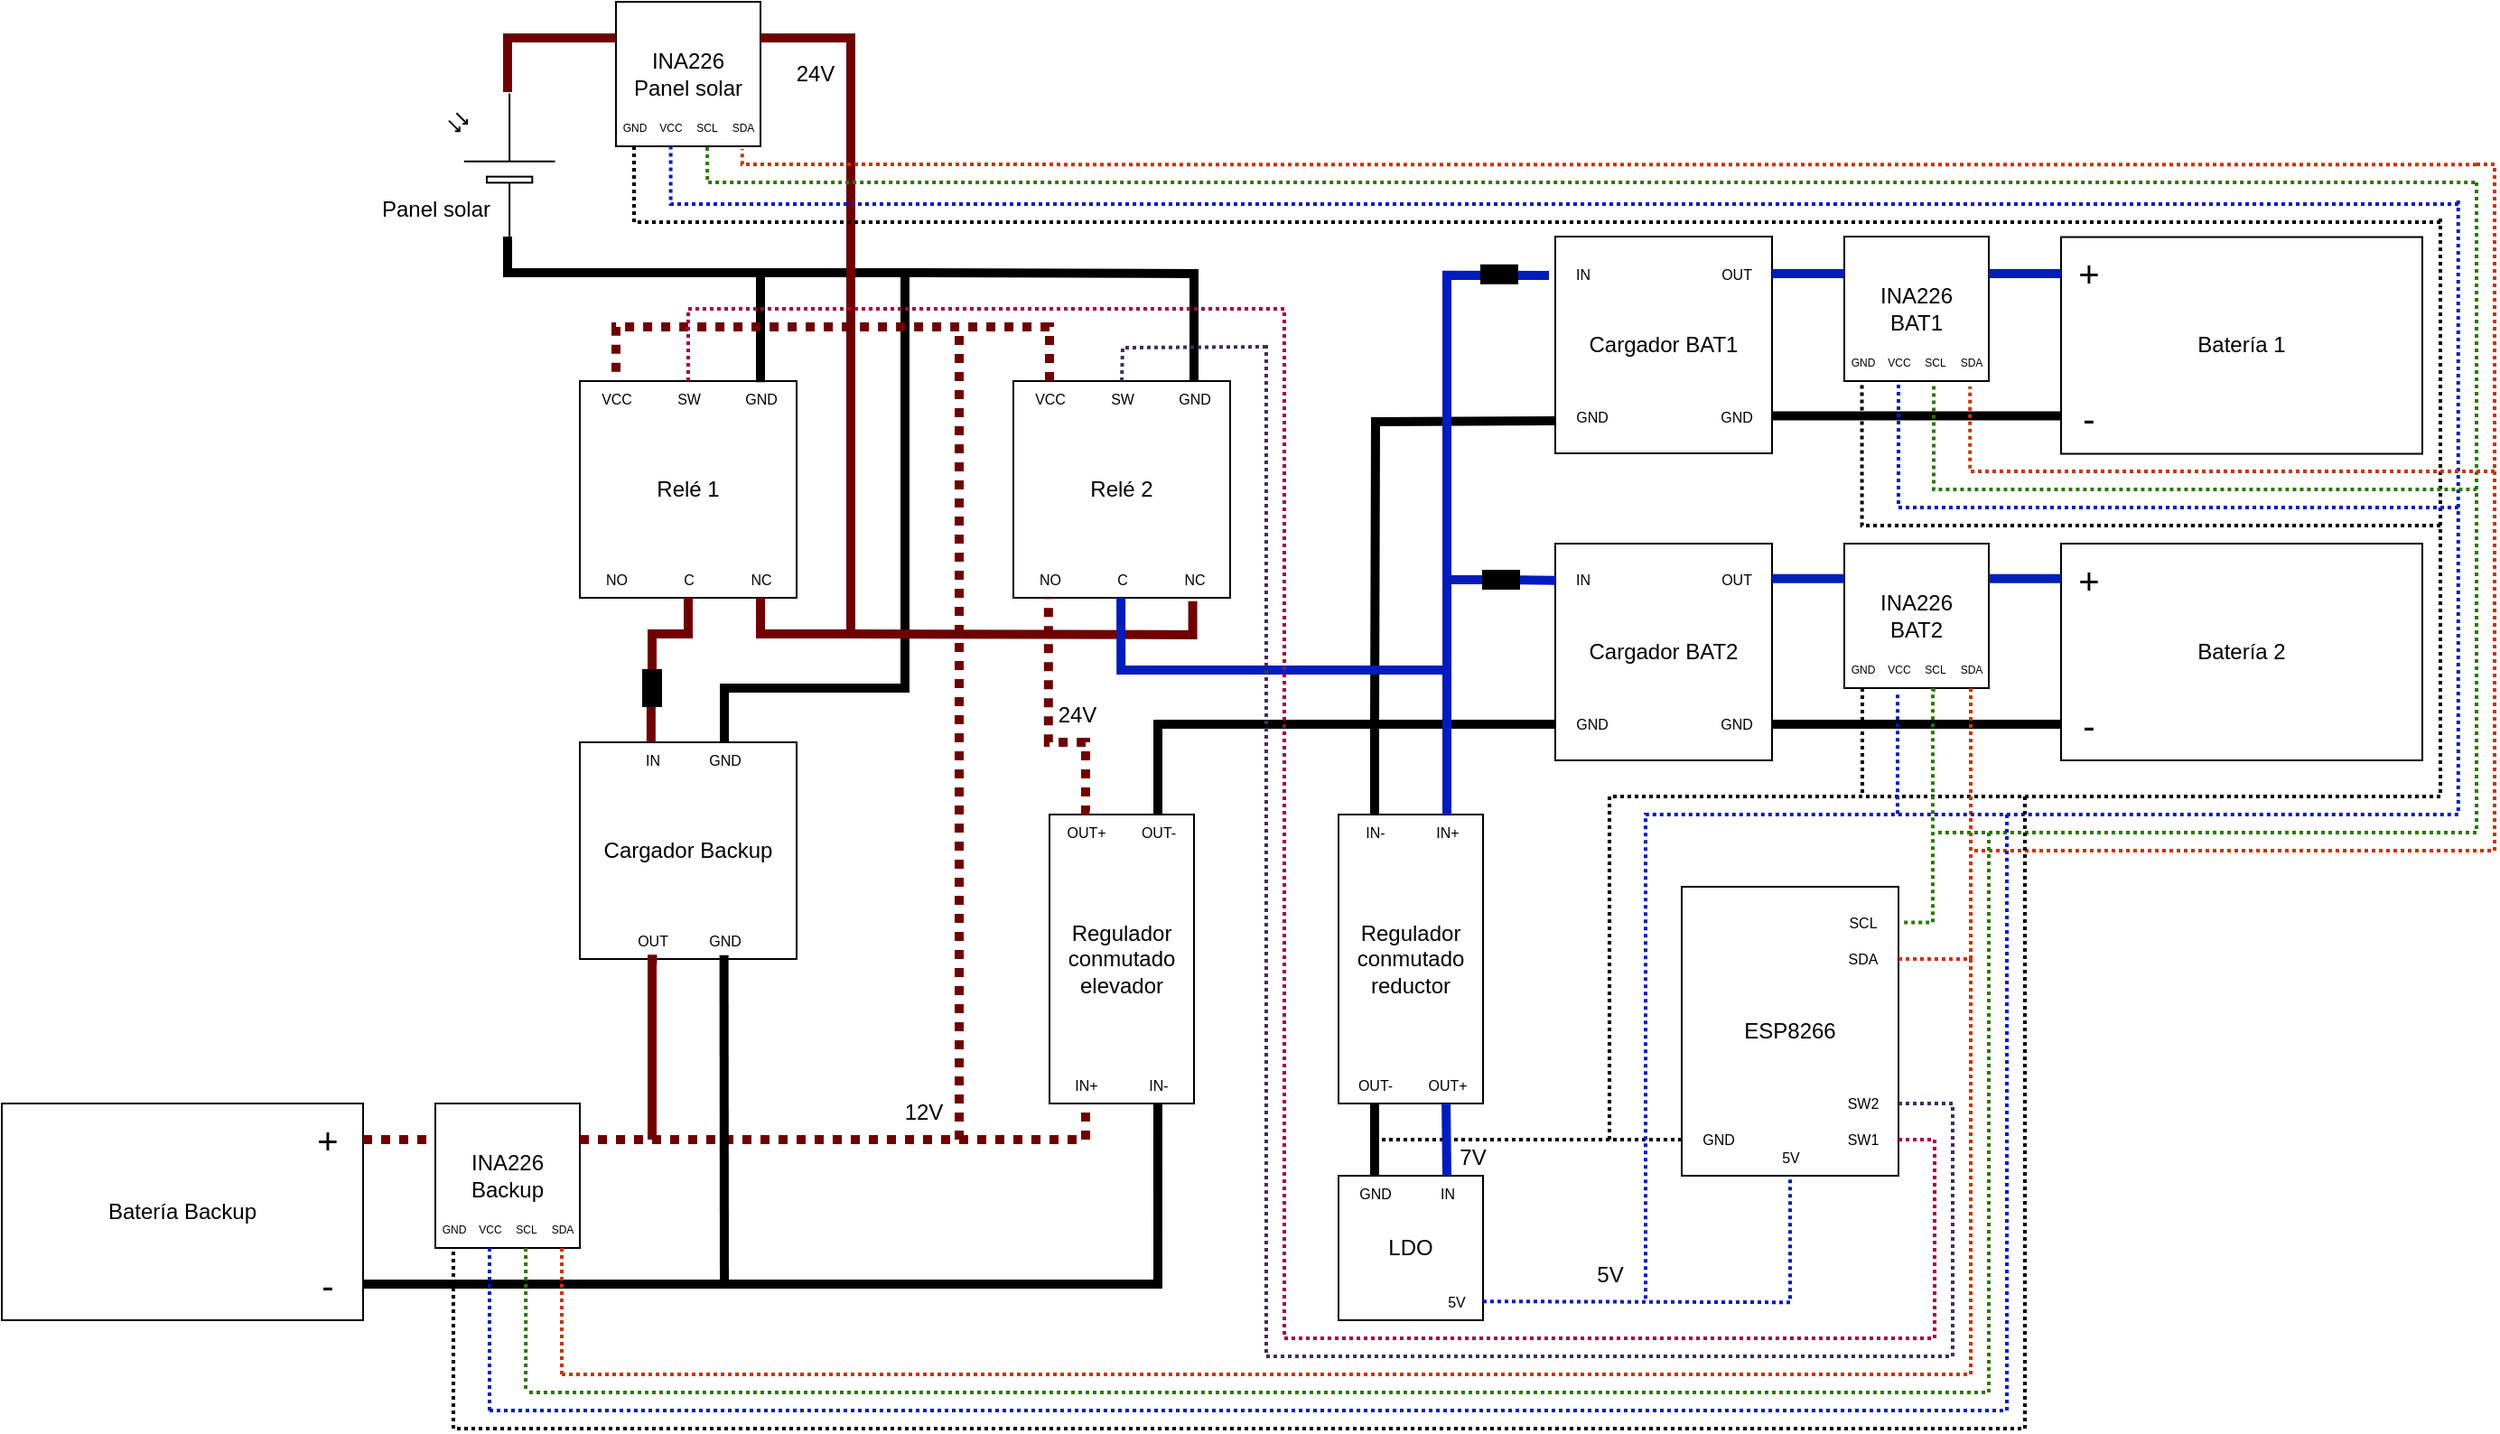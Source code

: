 <mxfile version="25.0.2">
  <diagram name="Página-1" id="hDO83gWSCI8Xfug_nnzE">
    <mxGraphModel dx="1434" dy="884" grid="1" gridSize="10" guides="1" tooltips="1" connect="1" arrows="1" fold="1" page="1" pageScale="1" pageWidth="1654" pageHeight="1169" math="0" shadow="0">
      <root>
        <mxCell id="0" />
        <mxCell id="1" parent="0" />
        <mxCell id="hDYPPicwK_5DRnvfB0r1-127" value="" style="endArrow=none;html=1;rounded=0;strokeWidth=2;dashed=1;dashPattern=1 1;edgeStyle=orthogonalEdgeStyle;" edge="1" parent="1">
          <mxGeometry width="50" height="50" relative="1" as="geometry">
            <mxPoint x="1110" y="450" as="sourcePoint" />
            <mxPoint x="1000" y="700" as="targetPoint" />
            <Array as="points">
              <mxPoint x="1110" y="510" />
              <mxPoint x="970" y="510" />
              <mxPoint x="970" y="700" />
            </Array>
          </mxGeometry>
        </mxCell>
        <mxCell id="hDYPPicwK_5DRnvfB0r1-1" value="INA226&lt;div&gt;Panel solar&lt;/div&gt;" style="whiteSpace=wrap;html=1;aspect=fixed;" vertex="1" parent="1">
          <mxGeometry x="420" y="70" width="80" height="80" as="geometry" />
        </mxCell>
        <mxCell id="hDYPPicwK_5DRnvfB0r1-2" value="Relé 1" style="whiteSpace=wrap;html=1;aspect=fixed;" vertex="1" parent="1">
          <mxGeometry x="400" y="280" width="120" height="120" as="geometry" />
        </mxCell>
        <mxCell id="hDYPPicwK_5DRnvfB0r1-4" value="Cargador Backup" style="whiteSpace=wrap;html=1;aspect=fixed;" vertex="1" parent="1">
          <mxGeometry x="400" y="480" width="120" height="120" as="geometry" />
        </mxCell>
        <mxCell id="hDYPPicwK_5DRnvfB0r1-5" value="INA226&lt;div&gt;Backup&lt;/div&gt;" style="whiteSpace=wrap;html=1;aspect=fixed;" vertex="1" parent="1">
          <mxGeometry x="320" y="680" width="80" height="80" as="geometry" />
        </mxCell>
        <mxCell id="hDYPPicwK_5DRnvfB0r1-7" value="Regulador&lt;div&gt;conmutado&lt;/div&gt;&lt;div&gt;elevador&lt;/div&gt;" style="rounded=0;whiteSpace=wrap;html=1;" vertex="1" parent="1">
          <mxGeometry x="660" y="520" width="80" height="160" as="geometry" />
        </mxCell>
        <mxCell id="hDYPPicwK_5DRnvfB0r1-9" value="Relé 2" style="whiteSpace=wrap;html=1;aspect=fixed;" vertex="1" parent="1">
          <mxGeometry x="640" y="280" width="120" height="120" as="geometry" />
        </mxCell>
        <mxCell id="hDYPPicwK_5DRnvfB0r1-10" value="Regulador&lt;div&gt;conmutado&lt;/div&gt;&lt;div&gt;reductor&lt;/div&gt;" style="rounded=0;whiteSpace=wrap;html=1;" vertex="1" parent="1">
          <mxGeometry x="820" y="520" width="80" height="160" as="geometry" />
        </mxCell>
        <mxCell id="hDYPPicwK_5DRnvfB0r1-11" value="LDO" style="whiteSpace=wrap;html=1;aspect=fixed;" vertex="1" parent="1">
          <mxGeometry x="820" y="720" width="80" height="80" as="geometry" />
        </mxCell>
        <mxCell id="hDYPPicwK_5DRnvfB0r1-13" value="ESP8266" style="rounded=0;whiteSpace=wrap;html=1;" vertex="1" parent="1">
          <mxGeometry x="1010" y="560" width="120" height="160" as="geometry" />
        </mxCell>
        <mxCell id="hDYPPicwK_5DRnvfB0r1-14" value="Cargador BAT1" style="whiteSpace=wrap;html=1;aspect=fixed;" vertex="1" parent="1">
          <mxGeometry x="940" y="200" width="120" height="120" as="geometry" />
        </mxCell>
        <mxCell id="hDYPPicwK_5DRnvfB0r1-15" value="Cargador BAT2" style="whiteSpace=wrap;html=1;aspect=fixed;" vertex="1" parent="1">
          <mxGeometry x="940" y="370" width="120" height="120" as="geometry" />
        </mxCell>
        <mxCell id="hDYPPicwK_5DRnvfB0r1-16" value="INA226&lt;div&gt;BAT1&lt;/div&gt;" style="whiteSpace=wrap;html=1;aspect=fixed;" vertex="1" parent="1">
          <mxGeometry x="1100" y="200" width="80" height="80" as="geometry" />
        </mxCell>
        <mxCell id="hDYPPicwK_5DRnvfB0r1-17" value="INA226&lt;div&gt;BAT2&lt;/div&gt;" style="whiteSpace=wrap;html=1;aspect=fixed;" vertex="1" parent="1">
          <mxGeometry x="1100" y="370" width="80" height="80" as="geometry" />
        </mxCell>
        <mxCell id="hDYPPicwK_5DRnvfB0r1-18" value="" style="verticalLabelPosition=bottom;shadow=0;dashed=0;align=center;html=1;verticalAlign=top;shape=mxgraph.electrical.opto_electronics.solar_cell;pointerEvents=1;rotation=-90;" vertex="1" parent="1">
          <mxGeometry x="315" y="133.25" width="83.75" height="58.75" as="geometry" />
        </mxCell>
        <mxCell id="hDYPPicwK_5DRnvfB0r1-19" value="Panel solar" style="text;html=1;align=center;verticalAlign=middle;resizable=0;points=[];autosize=1;strokeColor=none;fillColor=none;" vertex="1" parent="1">
          <mxGeometry x="280" y="170.26" width="80" height="30" as="geometry" />
        </mxCell>
        <mxCell id="hDYPPicwK_5DRnvfB0r1-21" value="Batería Backup" style="rounded=0;whiteSpace=wrap;html=1;" vertex="1" parent="1">
          <mxGeometry x="80" y="680" width="200" height="120" as="geometry" />
        </mxCell>
        <mxCell id="hDYPPicwK_5DRnvfB0r1-25" value="" style="endArrow=none;html=1;rounded=0;strokeWidth=5;entryX=0.75;entryY=1;entryDx=0;entryDy=0;edgeStyle=orthogonalEdgeStyle;" edge="1" parent="1">
          <mxGeometry width="50" height="50" relative="1" as="geometry">
            <mxPoint x="280" y="780" as="sourcePoint" />
            <mxPoint x="719.97" y="680" as="targetPoint" />
            <Array as="points">
              <mxPoint x="720" y="780" />
            </Array>
          </mxGeometry>
        </mxCell>
        <mxCell id="hDYPPicwK_5DRnvfB0r1-27" value="" style="endArrow=none;html=1;rounded=0;fillColor=#a20025;strokeColor=#6F0000;strokeWidth=5;exitX=1;exitY=0.25;exitDx=0;exitDy=0;edgeStyle=orthogonalEdgeStyle;entryX=0.25;entryY=1;entryDx=0;entryDy=0;dashed=1;dashPattern=1 1;" edge="1" parent="1" source="hDYPPicwK_5DRnvfB0r1-5" target="hDYPPicwK_5DRnvfB0r1-7">
          <mxGeometry width="50" height="50" relative="1" as="geometry">
            <mxPoint x="500" y="699.71" as="sourcePoint" />
            <mxPoint x="700" y="700" as="targetPoint" />
          </mxGeometry>
        </mxCell>
        <mxCell id="hDYPPicwK_5DRnvfB0r1-29" value="" style="endArrow=none;html=1;rounded=0;fillColor=#a20025;strokeColor=#6F0000;strokeWidth=5;edgeStyle=orthogonalEdgeStyle;dashed=1;dashPattern=1 1;" edge="1" parent="1">
          <mxGeometry width="50" height="50" relative="1" as="geometry">
            <mxPoint x="280" y="700" as="sourcePoint" />
            <mxPoint x="320" y="700" as="targetPoint" />
          </mxGeometry>
        </mxCell>
        <mxCell id="hDYPPicwK_5DRnvfB0r1-33" value="" style="endArrow=none;html=1;rounded=0;strokeWidth=5;entryX=0.665;entryY=0.982;entryDx=0;entryDy=0;entryPerimeter=0;" edge="1" parent="1" target="hDYPPicwK_5DRnvfB0r1-4">
          <mxGeometry width="50" height="50" relative="1" as="geometry">
            <mxPoint x="480" y="780" as="sourcePoint" />
            <mxPoint x="482" y="630" as="targetPoint" />
          </mxGeometry>
        </mxCell>
        <mxCell id="hDYPPicwK_5DRnvfB0r1-30" value="" style="endArrow=none;html=1;rounded=0;fillColor=#a20025;strokeColor=#6F0000;strokeWidth=5;edgeStyle=orthogonalEdgeStyle;exitX=0.356;exitY=1.001;exitDx=0;exitDy=0;exitPerimeter=0;" edge="1" parent="1" source="hDYPPicwK_5DRnvfB0r1-4">
          <mxGeometry width="50" height="50" relative="1" as="geometry">
            <mxPoint x="440" y="640" as="sourcePoint" />
            <mxPoint x="440" y="700" as="targetPoint" />
            <Array as="points">
              <mxPoint x="440" y="600" />
              <mxPoint x="440" y="700" />
            </Array>
          </mxGeometry>
        </mxCell>
        <mxCell id="hDYPPicwK_5DRnvfB0r1-36" value="" style="endArrow=none;html=1;rounded=0;fillColor=#a20025;strokeColor=#6F0000;strokeWidth=5;edgeStyle=orthogonalEdgeStyle;" edge="1" parent="1">
          <mxGeometry width="50" height="50" relative="1" as="geometry">
            <mxPoint x="360" y="120" as="sourcePoint" />
            <mxPoint x="420" y="90" as="targetPoint" />
            <Array as="points">
              <mxPoint x="360" y="90" />
              <mxPoint x="420" y="90" />
            </Array>
          </mxGeometry>
        </mxCell>
        <mxCell id="hDYPPicwK_5DRnvfB0r1-37" value="" style="endArrow=none;html=1;rounded=0;strokeWidth=5;edgeStyle=orthogonalEdgeStyle;" edge="1" parent="1">
          <mxGeometry width="50" height="50" relative="1" as="geometry">
            <mxPoint x="360" y="200" as="sourcePoint" />
            <mxPoint x="580" y="220" as="targetPoint" />
            <Array as="points">
              <mxPoint x="360" y="200" />
              <mxPoint x="360" y="220" />
            </Array>
          </mxGeometry>
        </mxCell>
        <mxCell id="hDYPPicwK_5DRnvfB0r1-38" value="" style="endArrow=none;html=1;rounded=0;strokeWidth=5;" edge="1" parent="1">
          <mxGeometry width="50" height="50" relative="1" as="geometry">
            <mxPoint x="500" y="220" as="sourcePoint" />
            <mxPoint x="500" y="280.57" as="targetPoint" />
          </mxGeometry>
        </mxCell>
        <mxCell id="hDYPPicwK_5DRnvfB0r1-39" value="GND" style="text;html=1;align=center;verticalAlign=middle;resizable=0;points=[];autosize=1;strokeColor=none;fillColor=none;fontSize=8;" vertex="1" parent="1">
          <mxGeometry x="480" y="280" width="40" height="20" as="geometry" />
        </mxCell>
        <mxCell id="hDYPPicwK_5DRnvfB0r1-40" value="GND" style="text;html=1;align=center;verticalAlign=middle;resizable=0;points=[];autosize=1;strokeColor=none;fillColor=none;fontSize=8;" vertex="1" parent="1">
          <mxGeometry x="460" y="580" width="40" height="20" as="geometry" />
        </mxCell>
        <mxCell id="hDYPPicwK_5DRnvfB0r1-42" value="IN+" style="text;html=1;align=center;verticalAlign=middle;resizable=0;points=[];autosize=1;strokeColor=none;fillColor=none;fontSize=8;" vertex="1" parent="1">
          <mxGeometry x="660" y="660" width="40" height="20" as="geometry" />
        </mxCell>
        <mxCell id="hDYPPicwK_5DRnvfB0r1-43" value="IN-" style="text;html=1;align=center;verticalAlign=middle;resizable=0;points=[];autosize=1;strokeColor=none;fillColor=none;fontSize=8;" vertex="1" parent="1">
          <mxGeometry x="705" y="660" width="30" height="20" as="geometry" />
        </mxCell>
        <mxCell id="hDYPPicwK_5DRnvfB0r1-45" value="OUT+" style="text;html=1;align=center;verticalAlign=middle;resizable=0;points=[];autosize=1;strokeColor=none;fillColor=none;fontSize=8;" vertex="1" parent="1">
          <mxGeometry x="655" y="520" width="50" height="20" as="geometry" />
        </mxCell>
        <mxCell id="hDYPPicwK_5DRnvfB0r1-46" value="OUT-" style="text;html=1;align=center;verticalAlign=middle;resizable=0;points=[];autosize=1;strokeColor=none;fillColor=none;fontSize=8;" vertex="1" parent="1">
          <mxGeometry x="700" y="520" width="40" height="20" as="geometry" />
        </mxCell>
        <mxCell id="hDYPPicwK_5DRnvfB0r1-47" value="VCC" style="text;html=1;align=center;verticalAlign=middle;resizable=0;points=[];autosize=1;strokeColor=none;fillColor=none;fontSize=8;" vertex="1" parent="1">
          <mxGeometry x="400" y="280" width="40" height="20" as="geometry" />
        </mxCell>
        <mxCell id="hDYPPicwK_5DRnvfB0r1-49" value="SW" style="text;html=1;align=center;verticalAlign=middle;resizable=0;points=[];autosize=1;strokeColor=none;fillColor=none;fontSize=8;" vertex="1" parent="1">
          <mxGeometry x="440" y="280" width="40" height="20" as="geometry" />
        </mxCell>
        <mxCell id="hDYPPicwK_5DRnvfB0r1-50" value="GND" style="text;html=1;align=center;verticalAlign=middle;resizable=0;points=[];autosize=1;strokeColor=none;fillColor=none;fontSize=8;" vertex="1" parent="1">
          <mxGeometry x="720" y="280" width="40" height="20" as="geometry" />
        </mxCell>
        <mxCell id="hDYPPicwK_5DRnvfB0r1-51" value="VCC" style="text;html=1;align=center;verticalAlign=middle;resizable=0;points=[];autosize=1;strokeColor=none;fillColor=none;fontSize=8;" vertex="1" parent="1">
          <mxGeometry x="640" y="280" width="40" height="20" as="geometry" />
        </mxCell>
        <mxCell id="hDYPPicwK_5DRnvfB0r1-52" value="SW" style="text;html=1;align=center;verticalAlign=middle;resizable=0;points=[];autosize=1;strokeColor=none;fillColor=none;fontSize=8;" vertex="1" parent="1">
          <mxGeometry x="680" y="280" width="40" height="20" as="geometry" />
        </mxCell>
        <mxCell id="hDYPPicwK_5DRnvfB0r1-53" value="OUT" style="text;html=1;align=center;verticalAlign=middle;resizable=0;points=[];autosize=1;strokeColor=none;fillColor=none;fontSize=8;" vertex="1" parent="1">
          <mxGeometry x="420" y="580" width="40" height="20" as="geometry" />
        </mxCell>
        <mxCell id="hDYPPicwK_5DRnvfB0r1-54" value="GND" style="text;html=1;align=center;verticalAlign=middle;resizable=0;points=[];autosize=1;strokeColor=none;fillColor=none;fontSize=8;" vertex="1" parent="1">
          <mxGeometry x="460" y="480" width="40" height="20" as="geometry" />
        </mxCell>
        <mxCell id="hDYPPicwK_5DRnvfB0r1-55" value="IN" style="text;html=1;align=center;verticalAlign=middle;resizable=0;points=[];autosize=1;strokeColor=none;fillColor=none;fontSize=8;" vertex="1" parent="1">
          <mxGeometry x="425" y="480" width="30" height="20" as="geometry" />
        </mxCell>
        <mxCell id="hDYPPicwK_5DRnvfB0r1-56" value="NC" style="text;html=1;align=center;verticalAlign=middle;resizable=0;points=[];autosize=1;strokeColor=none;fillColor=none;fontSize=8;" vertex="1" parent="1">
          <mxGeometry x="480" y="380" width="40" height="20" as="geometry" />
        </mxCell>
        <mxCell id="hDYPPicwK_5DRnvfB0r1-57" value="NO" style="text;html=1;align=center;verticalAlign=middle;resizable=0;points=[];autosize=1;strokeColor=none;fillColor=none;fontSize=8;" vertex="1" parent="1">
          <mxGeometry x="400" y="380" width="40" height="20" as="geometry" />
        </mxCell>
        <mxCell id="hDYPPicwK_5DRnvfB0r1-58" value="C" style="text;html=1;align=center;verticalAlign=middle;resizable=0;points=[];autosize=1;strokeColor=none;fillColor=none;fontSize=8;" vertex="1" parent="1">
          <mxGeometry x="445" y="380" width="30" height="20" as="geometry" />
        </mxCell>
        <mxCell id="hDYPPicwK_5DRnvfB0r1-59" value="" style="endArrow=none;html=1;rounded=0;fillColor=#a20025;strokeColor=#6F0000;strokeWidth=5;edgeStyle=orthogonalEdgeStyle;" edge="1" parent="1">
          <mxGeometry width="50" height="50" relative="1" as="geometry">
            <mxPoint x="440" y="440" as="sourcePoint" />
            <mxPoint x="460" y="400" as="targetPoint" />
            <Array as="points">
              <mxPoint x="440" y="420" />
              <mxPoint x="460" y="420" />
            </Array>
          </mxGeometry>
        </mxCell>
        <mxCell id="hDYPPicwK_5DRnvfB0r1-63" value="" style="endArrow=none;html=1;rounded=0;fillColor=#a20025;strokeColor=#6F0000;strokeWidth=5;" edge="1" parent="1">
          <mxGeometry width="50" height="50" relative="1" as="geometry">
            <mxPoint x="439.43" y="480" as="sourcePoint" />
            <mxPoint x="439.43" y="460" as="targetPoint" />
          </mxGeometry>
        </mxCell>
        <mxCell id="hDYPPicwK_5DRnvfB0r1-64" value="" style="rounded=0;whiteSpace=wrap;html=1;fillColor=#000000;" vertex="1" parent="1">
          <mxGeometry x="435" y="440" width="10" height="20" as="geometry" />
        </mxCell>
        <mxCell id="hDYPPicwK_5DRnvfB0r1-65" value="" style="endArrow=none;html=1;rounded=0;fillColor=#a20025;strokeColor=#6F0000;strokeWidth=5;edgeStyle=orthogonalEdgeStyle;entryX=1;entryY=0.25;entryDx=0;entryDy=0;" edge="1" parent="1" target="hDYPPicwK_5DRnvfB0r1-1">
          <mxGeometry width="50" height="50" relative="1" as="geometry">
            <mxPoint x="500" y="400" as="sourcePoint" />
            <mxPoint x="560" y="140" as="targetPoint" />
            <Array as="points">
              <mxPoint x="500" y="420" />
              <mxPoint x="550" y="420" />
              <mxPoint x="550" y="90" />
            </Array>
          </mxGeometry>
        </mxCell>
        <mxCell id="hDYPPicwK_5DRnvfB0r1-66" value="" style="endArrow=none;html=1;rounded=0;strokeWidth=5;edgeStyle=orthogonalEdgeStyle;" edge="1" parent="1">
          <mxGeometry width="50" height="50" relative="1" as="geometry">
            <mxPoint x="480" y="480" as="sourcePoint" />
            <mxPoint x="580" y="220" as="targetPoint" />
            <Array as="points">
              <mxPoint x="480" y="450" />
              <mxPoint x="580" y="450" />
            </Array>
          </mxGeometry>
        </mxCell>
        <mxCell id="hDYPPicwK_5DRnvfB0r1-67" value="" style="endArrow=none;html=1;rounded=0;strokeWidth=5;edgeStyle=orthogonalEdgeStyle;entryX=0.5;entryY=0;entryDx=0;entryDy=0;entryPerimeter=0;" edge="1" parent="1" target="hDYPPicwK_5DRnvfB0r1-50">
          <mxGeometry width="50" height="50" relative="1" as="geometry">
            <mxPoint x="570" y="220" as="sourcePoint" />
            <mxPoint x="760" y="219" as="targetPoint" />
          </mxGeometry>
        </mxCell>
        <mxCell id="hDYPPicwK_5DRnvfB0r1-68" value="NC" style="text;html=1;align=center;verticalAlign=middle;resizable=0;points=[];autosize=1;strokeColor=none;fillColor=none;fontSize=8;" vertex="1" parent="1">
          <mxGeometry x="720" y="380" width="40" height="20" as="geometry" />
        </mxCell>
        <mxCell id="hDYPPicwK_5DRnvfB0r1-69" value="NO" style="text;html=1;align=center;verticalAlign=middle;resizable=0;points=[];autosize=1;strokeColor=none;fillColor=none;fontSize=8;" vertex="1" parent="1">
          <mxGeometry x="640" y="380" width="40" height="20" as="geometry" />
        </mxCell>
        <mxCell id="hDYPPicwK_5DRnvfB0r1-70" value="C" style="text;html=1;align=center;verticalAlign=middle;resizable=0;points=[];autosize=1;strokeColor=none;fillColor=none;fontSize=8;" vertex="1" parent="1">
          <mxGeometry x="685" y="380" width="30" height="20" as="geometry" />
        </mxCell>
        <mxCell id="hDYPPicwK_5DRnvfB0r1-71" value="" style="endArrow=none;html=1;rounded=0;fillColor=#a20025;strokeColor=#6F0000;strokeWidth=5;edgeStyle=orthogonalEdgeStyle;entryX=0.482;entryY=1.093;entryDx=0;entryDy=0;entryPerimeter=0;" edge="1" parent="1" target="hDYPPicwK_5DRnvfB0r1-68">
          <mxGeometry width="50" height="50" relative="1" as="geometry">
            <mxPoint x="550" y="420" as="sourcePoint" />
            <mxPoint x="740" y="420" as="targetPoint" />
          </mxGeometry>
        </mxCell>
        <mxCell id="hDYPPicwK_5DRnvfB0r1-72" value="" style="endArrow=none;html=1;rounded=0;fillColor=#a20025;strokeColor=#6F0000;strokeWidth=5;edgeStyle=orthogonalEdgeStyle;exitX=0.543;exitY=-0.107;exitDx=0;exitDy=0;exitPerimeter=0;dashed=1;dashPattern=1 1;" edge="1" parent="1" source="hDYPPicwK_5DRnvfB0r1-45">
          <mxGeometry width="50" height="50" relative="1" as="geometry">
            <mxPoint x="680" y="450" as="sourcePoint" />
            <mxPoint x="659.43" y="400" as="targetPoint" />
            <Array as="points">
              <mxPoint x="680" y="518" />
              <mxPoint x="680" y="480" />
              <mxPoint x="659" y="480" />
            </Array>
          </mxGeometry>
        </mxCell>
        <mxCell id="hDYPPicwK_5DRnvfB0r1-73" value="" style="endArrow=none;html=1;rounded=0;strokeWidth=5;fillColor=#a20025;strokeColor=#6F0000;dashed=1;dashPattern=1 1;edgeStyle=orthogonalEdgeStyle;" edge="1" parent="1">
          <mxGeometry width="50" height="50" relative="1" as="geometry">
            <mxPoint x="610" y="700" as="sourcePoint" />
            <mxPoint x="610" y="250" as="targetPoint" />
          </mxGeometry>
        </mxCell>
        <mxCell id="hDYPPicwK_5DRnvfB0r1-74" value="" style="endArrow=none;html=1;rounded=0;dashed=1;dashPattern=1 1;fillColor=#a20025;strokeColor=#6F0000;strokeWidth=5;edgeStyle=orthogonalEdgeStyle;" edge="1" parent="1">
          <mxGeometry width="50" height="50" relative="1" as="geometry">
            <mxPoint x="660" y="280" as="sourcePoint" />
            <mxPoint x="420" y="279.97" as="targetPoint" />
            <Array as="points">
              <mxPoint x="660" y="249.97" />
              <mxPoint x="420" y="249.97" />
            </Array>
          </mxGeometry>
        </mxCell>
        <mxCell id="hDYPPicwK_5DRnvfB0r1-75" value="Batería 1" style="rounded=0;whiteSpace=wrap;html=1;" vertex="1" parent="1">
          <mxGeometry x="1220" y="200.26" width="200" height="120" as="geometry" />
        </mxCell>
        <mxCell id="hDYPPicwK_5DRnvfB0r1-76" value="Batería 2" style="rounded=0;whiteSpace=wrap;html=1;" vertex="1" parent="1">
          <mxGeometry x="1220" y="370" width="200" height="120" as="geometry" />
        </mxCell>
        <mxCell id="hDYPPicwK_5DRnvfB0r1-77" value="" style="endArrow=none;html=1;rounded=0;strokeWidth=5;entryX=0.25;entryY=0;entryDx=0;entryDy=0;edgeStyle=orthogonalEdgeStyle;" edge="1" parent="1" target="hDYPPicwK_5DRnvfB0r1-10">
          <mxGeometry width="50" height="50" relative="1" as="geometry">
            <mxPoint x="720" y="520" as="sourcePoint" />
            <mxPoint x="1199.97" y="370" as="targetPoint" />
            <Array as="points">
              <mxPoint x="720" y="470" />
              <mxPoint x="840" y="470" />
            </Array>
          </mxGeometry>
        </mxCell>
        <mxCell id="hDYPPicwK_5DRnvfB0r1-79" value="IN+" style="text;html=1;align=center;verticalAlign=middle;resizable=0;points=[];autosize=1;strokeColor=none;fillColor=none;fontSize=8;" vertex="1" parent="1">
          <mxGeometry x="860" y="520" width="40" height="20" as="geometry" />
        </mxCell>
        <mxCell id="hDYPPicwK_5DRnvfB0r1-80" value="IN-" style="text;html=1;align=center;verticalAlign=middle;resizable=0;points=[];autosize=1;strokeColor=none;fillColor=none;fontSize=8;" vertex="1" parent="1">
          <mxGeometry x="825" y="520" width="30" height="20" as="geometry" />
        </mxCell>
        <mxCell id="hDYPPicwK_5DRnvfB0r1-81" value="OUT-" style="text;html=1;align=center;verticalAlign=middle;resizable=0;points=[];autosize=1;strokeColor=none;fillColor=none;fontSize=8;" vertex="1" parent="1">
          <mxGeometry x="820" y="660" width="40" height="20" as="geometry" />
        </mxCell>
        <mxCell id="hDYPPicwK_5DRnvfB0r1-82" value="OUT+" style="text;html=1;align=center;verticalAlign=middle;resizable=0;points=[];autosize=1;strokeColor=none;fillColor=none;fontSize=8;" vertex="1" parent="1">
          <mxGeometry x="855" y="660" width="50" height="20" as="geometry" />
        </mxCell>
        <mxCell id="hDYPPicwK_5DRnvfB0r1-85" value="" style="endArrow=none;html=1;rounded=0;fillColor=#0050ef;strokeColor=#001DBC;strokeWidth=5;" edge="1" parent="1" source="hDYPPicwK_5DRnvfB0r1-184">
          <mxGeometry width="50" height="50" relative="1" as="geometry">
            <mxPoint x="880" y="390" as="sourcePoint" />
            <mxPoint x="940" y="390.38" as="targetPoint" />
          </mxGeometry>
        </mxCell>
        <mxCell id="hDYPPicwK_5DRnvfB0r1-86" value="" style="endArrow=none;html=1;rounded=0;strokeWidth=5;" edge="1" parent="1">
          <mxGeometry width="50" height="50" relative="1" as="geometry">
            <mxPoint x="840" y="470" as="sourcePoint" />
            <mxPoint x="940" y="470" as="targetPoint" />
          </mxGeometry>
        </mxCell>
        <mxCell id="hDYPPicwK_5DRnvfB0r1-84" value="" style="endArrow=none;html=1;rounded=0;fillColor=#0050ef;strokeColor=#001DBC;strokeWidth=5;" edge="1" parent="1">
          <mxGeometry width="50" height="50" relative="1" as="geometry">
            <mxPoint x="880" y="520" as="sourcePoint" />
            <mxPoint x="880" y="380" as="targetPoint" />
          </mxGeometry>
        </mxCell>
        <mxCell id="hDYPPicwK_5DRnvfB0r1-87" value="" style="endArrow=none;html=1;rounded=0;edgeStyle=orthogonalEdgeStyle;strokeWidth=5;" edge="1" parent="1">
          <mxGeometry width="50" height="50" relative="1" as="geometry">
            <mxPoint x="940" y="302" as="sourcePoint" />
            <mxPoint x="840" y="470" as="targetPoint" />
          </mxGeometry>
        </mxCell>
        <mxCell id="hDYPPicwK_5DRnvfB0r1-83" value="" style="endArrow=none;html=1;rounded=0;strokeWidth=5;fillColor=#0050ef;strokeColor=#001DBC;edgeStyle=orthogonalEdgeStyle;exitX=-0.117;exitY=0.528;exitDx=0;exitDy=0;exitPerimeter=0;" edge="1" parent="1" source="hDYPPicwK_5DRnvfB0r1-91">
          <mxGeometry width="50" height="50" relative="1" as="geometry">
            <mxPoint x="1040" y="140" as="sourcePoint" />
            <mxPoint x="699.55" y="400" as="targetPoint" />
            <Array as="points">
              <mxPoint x="880" y="221" />
              <mxPoint x="880" y="440" />
              <mxPoint x="700" y="440" />
            </Array>
          </mxGeometry>
        </mxCell>
        <mxCell id="hDYPPicwK_5DRnvfB0r1-88" value="" style="endArrow=none;html=1;rounded=0;strokeWidth=5;" edge="1" parent="1">
          <mxGeometry width="50" height="50" relative="1" as="geometry">
            <mxPoint x="840" y="720" as="sourcePoint" />
            <mxPoint x="840" y="680" as="targetPoint" />
          </mxGeometry>
        </mxCell>
        <mxCell id="hDYPPicwK_5DRnvfB0r1-90" value="IN" style="text;html=1;align=center;verticalAlign=middle;resizable=0;points=[];autosize=1;strokeColor=none;fillColor=none;fontSize=8;" vertex="1" parent="1">
          <mxGeometry x="940" y="380" width="30" height="20" as="geometry" />
        </mxCell>
        <mxCell id="hDYPPicwK_5DRnvfB0r1-91" value="IN" style="text;html=1;align=center;verticalAlign=middle;resizable=0;points=[];autosize=1;strokeColor=none;fillColor=none;fontSize=8;" vertex="1" parent="1">
          <mxGeometry x="940" y="210.88" width="30" height="20" as="geometry" />
        </mxCell>
        <mxCell id="hDYPPicwK_5DRnvfB0r1-92" value="GND" style="text;html=1;align=center;verticalAlign=middle;resizable=0;points=[];autosize=1;strokeColor=none;fillColor=none;fontSize=8;" vertex="1" parent="1">
          <mxGeometry x="940" y="289.63" width="40" height="20" as="geometry" />
        </mxCell>
        <mxCell id="hDYPPicwK_5DRnvfB0r1-93" value="GND" style="text;html=1;align=center;verticalAlign=middle;resizable=0;points=[];autosize=1;strokeColor=none;fillColor=none;fontSize=8;" vertex="1" parent="1">
          <mxGeometry x="940" y="460" width="40" height="20" as="geometry" />
        </mxCell>
        <mxCell id="hDYPPicwK_5DRnvfB0r1-94" value="GND" style="text;html=1;align=center;verticalAlign=middle;resizable=0;points=[];autosize=1;strokeColor=none;fillColor=none;fontSize=8;" vertex="1" parent="1">
          <mxGeometry x="1020" y="460" width="40" height="20" as="geometry" />
        </mxCell>
        <mxCell id="hDYPPicwK_5DRnvfB0r1-124" value="" style="endArrow=none;html=1;rounded=0;strokeWidth=2;entryX=0;entryY=0.875;entryDx=0;entryDy=0;entryPerimeter=0;dashed=1;dashPattern=1 1;" edge="1" parent="1" target="hDYPPicwK_5DRnvfB0r1-13">
          <mxGeometry width="50" height="50" relative="1" as="geometry">
            <mxPoint x="840" y="700" as="sourcePoint" />
            <mxPoint x="1020" y="700" as="targetPoint" />
          </mxGeometry>
        </mxCell>
        <mxCell id="hDYPPicwK_5DRnvfB0r1-95" value="GND" style="text;html=1;align=center;verticalAlign=middle;resizable=0;points=[];autosize=1;strokeColor=none;fillColor=none;fontSize=8;" vertex="1" parent="1">
          <mxGeometry x="1020" y="289.63" width="40" height="20" as="geometry" />
        </mxCell>
        <mxCell id="hDYPPicwK_5DRnvfB0r1-96" value="GND" style="text;html=1;align=center;verticalAlign=middle;resizable=0;points=[];autosize=1;strokeColor=none;fillColor=none;fontSize=8;" vertex="1" parent="1">
          <mxGeometry x="820" y="720" width="40" height="20" as="geometry" />
        </mxCell>
        <mxCell id="hDYPPicwK_5DRnvfB0r1-89" value="" style="endArrow=none;html=1;rounded=0;strokeWidth=5;fillColor=#0050ef;strokeColor=#001DBC;" edge="1" parent="1">
          <mxGeometry width="50" height="50" relative="1" as="geometry">
            <mxPoint x="880" y="720" as="sourcePoint" />
            <mxPoint x="879.55" y="680" as="targetPoint" />
          </mxGeometry>
        </mxCell>
        <mxCell id="hDYPPicwK_5DRnvfB0r1-97" value="IN" style="text;html=1;align=center;verticalAlign=middle;resizable=0;points=[];autosize=1;strokeColor=none;fillColor=none;fontSize=8;" vertex="1" parent="1">
          <mxGeometry x="865" y="720" width="30" height="20" as="geometry" />
        </mxCell>
        <mxCell id="hDYPPicwK_5DRnvfB0r1-98" value="5V" style="text;html=1;align=center;verticalAlign=middle;resizable=0;points=[];autosize=1;strokeColor=none;fillColor=none;fontSize=8;" vertex="1" parent="1">
          <mxGeometry x="870" y="780" width="30" height="20" as="geometry" />
        </mxCell>
        <mxCell id="hDYPPicwK_5DRnvfB0r1-100" value="" style="endArrow=none;html=1;rounded=0;strokeWidth=5;" edge="1" parent="1">
          <mxGeometry width="50" height="50" relative="1" as="geometry">
            <mxPoint x="1220" y="299.31" as="sourcePoint" />
            <mxPoint x="1060" y="299.31" as="targetPoint" />
          </mxGeometry>
        </mxCell>
        <mxCell id="hDYPPicwK_5DRnvfB0r1-101" value="" style="endArrow=none;html=1;rounded=0;strokeWidth=5;" edge="1" parent="1">
          <mxGeometry width="50" height="50" relative="1" as="geometry">
            <mxPoint x="1220" y="470" as="sourcePoint" />
            <mxPoint x="1060" y="470" as="targetPoint" />
          </mxGeometry>
        </mxCell>
        <mxCell id="hDYPPicwK_5DRnvfB0r1-102" value="" style="endArrow=none;html=1;rounded=0;fillColor=#0050ef;strokeColor=#001DBC;strokeWidth=5;" edge="1" parent="1">
          <mxGeometry width="50" height="50" relative="1" as="geometry">
            <mxPoint x="1220" y="220.56" as="sourcePoint" />
            <mxPoint x="1180" y="220.56" as="targetPoint" />
          </mxGeometry>
        </mxCell>
        <mxCell id="hDYPPicwK_5DRnvfB0r1-103" value="" style="endArrow=none;html=1;rounded=0;fillColor=#0050ef;strokeColor=#001DBC;strokeWidth=5;" edge="1" parent="1">
          <mxGeometry width="50" height="50" relative="1" as="geometry">
            <mxPoint x="1100" y="220.56" as="sourcePoint" />
            <mxPoint x="1060" y="220.56" as="targetPoint" />
          </mxGeometry>
        </mxCell>
        <mxCell id="hDYPPicwK_5DRnvfB0r1-104" value="" style="endArrow=none;html=1;rounded=0;fillColor=#0050ef;strokeColor=#001DBC;strokeWidth=5;" edge="1" parent="1">
          <mxGeometry width="50" height="50" relative="1" as="geometry">
            <mxPoint x="1100" y="389.35" as="sourcePoint" />
            <mxPoint x="1060" y="389.35" as="targetPoint" />
          </mxGeometry>
        </mxCell>
        <mxCell id="hDYPPicwK_5DRnvfB0r1-132" value="" style="endArrow=none;html=1;rounded=0;strokeWidth=2;dashed=1;dashPattern=1 1;edgeStyle=orthogonalEdgeStyle;" edge="1" parent="1">
          <mxGeometry width="50" height="50" relative="1" as="geometry">
            <mxPoint x="1430" y="190" as="sourcePoint" />
            <mxPoint x="1110" y="510" as="targetPoint" />
            <Array as="points">
              <mxPoint x="1430" y="510" />
              <mxPoint x="1110" y="510" />
            </Array>
          </mxGeometry>
        </mxCell>
        <mxCell id="hDYPPicwK_5DRnvfB0r1-105" value="" style="endArrow=none;html=1;rounded=0;fillColor=#0050ef;strokeColor=#001DBC;strokeWidth=5;" edge="1" parent="1">
          <mxGeometry width="50" height="50" relative="1" as="geometry">
            <mxPoint x="1220" y="389.35" as="sourcePoint" />
            <mxPoint x="1180" y="389.35" as="targetPoint" />
          </mxGeometry>
        </mxCell>
        <mxCell id="hDYPPicwK_5DRnvfB0r1-106" value="-" style="text;html=1;align=center;verticalAlign=middle;resizable=0;points=[];autosize=1;strokeColor=none;fillColor=none;fontSize=20;" vertex="1" parent="1">
          <mxGeometry x="1220" y="450" width="30" height="40" as="geometry" />
        </mxCell>
        <mxCell id="hDYPPicwK_5DRnvfB0r1-107" value="+" style="text;html=1;align=center;verticalAlign=middle;resizable=0;points=[];autosize=1;strokeColor=none;fillColor=none;fontSize=20;" vertex="1" parent="1">
          <mxGeometry x="1215" y="370" width="40" height="40" as="geometry" />
        </mxCell>
        <mxCell id="hDYPPicwK_5DRnvfB0r1-111" value="-" style="text;html=1;align=center;verticalAlign=middle;resizable=0;points=[];autosize=1;strokeColor=none;fillColor=none;fontSize=20;" vertex="1" parent="1">
          <mxGeometry x="1220" y="280.26" width="30" height="40" as="geometry" />
        </mxCell>
        <mxCell id="hDYPPicwK_5DRnvfB0r1-112" value="+" style="text;html=1;align=center;verticalAlign=middle;resizable=0;points=[];autosize=1;strokeColor=none;fillColor=none;fontSize=20;" vertex="1" parent="1">
          <mxGeometry x="1215" y="200.26" width="40" height="40" as="geometry" />
        </mxCell>
        <mxCell id="hDYPPicwK_5DRnvfB0r1-113" value="-" style="text;html=1;align=center;verticalAlign=middle;resizable=0;points=[];autosize=1;strokeColor=none;fillColor=none;fontSize=20;" vertex="1" parent="1">
          <mxGeometry x="245" y="760" width="30" height="40" as="geometry" />
        </mxCell>
        <mxCell id="hDYPPicwK_5DRnvfB0r1-114" value="+" style="text;html=1;align=center;verticalAlign=middle;resizable=0;points=[];autosize=1;strokeColor=none;fillColor=none;fontSize=20;" vertex="1" parent="1">
          <mxGeometry x="240" y="680" width="40" height="40" as="geometry" />
        </mxCell>
        <mxCell id="hDYPPicwK_5DRnvfB0r1-116" value="OUT" style="text;html=1;align=center;verticalAlign=middle;resizable=0;points=[];autosize=1;strokeColor=none;fillColor=none;fontSize=8;" vertex="1" parent="1">
          <mxGeometry x="1020" y="210.88" width="40" height="20" as="geometry" />
        </mxCell>
        <mxCell id="hDYPPicwK_5DRnvfB0r1-117" value="OUT" style="text;html=1;align=center;verticalAlign=middle;resizable=0;points=[];autosize=1;strokeColor=none;fillColor=none;fontSize=8;" vertex="1" parent="1">
          <mxGeometry x="1020" y="380" width="40" height="20" as="geometry" />
        </mxCell>
        <mxCell id="hDYPPicwK_5DRnvfB0r1-118" value="5V" style="text;html=1;align=center;verticalAlign=middle;resizable=0;points=[];autosize=1;strokeColor=none;fillColor=none;fontSize=8;" vertex="1" parent="1">
          <mxGeometry x="1055" y="700" width="30" height="20" as="geometry" />
        </mxCell>
        <mxCell id="hDYPPicwK_5DRnvfB0r1-119" value="GND" style="text;html=1;align=center;verticalAlign=middle;resizable=0;points=[];autosize=1;strokeColor=none;fillColor=none;fontSize=8;" vertex="1" parent="1">
          <mxGeometry x="1010" y="690" width="40" height="20" as="geometry" />
        </mxCell>
        <mxCell id="hDYPPicwK_5DRnvfB0r1-120" value="SDA" style="text;html=1;align=center;verticalAlign=middle;resizable=0;points=[];autosize=1;strokeColor=none;fillColor=none;fontSize=8;" vertex="1" parent="1">
          <mxGeometry x="1090" y="590" width="40" height="20" as="geometry" />
        </mxCell>
        <mxCell id="hDYPPicwK_5DRnvfB0r1-121" value="SCL" style="text;html=1;align=center;verticalAlign=middle;resizable=0;points=[];autosize=1;strokeColor=none;fillColor=none;fontSize=8;" vertex="1" parent="1">
          <mxGeometry x="1090" y="570" width="40" height="20" as="geometry" />
        </mxCell>
        <mxCell id="hDYPPicwK_5DRnvfB0r1-122" value="SW2" style="text;html=1;align=center;verticalAlign=middle;resizable=0;points=[];autosize=1;strokeColor=none;fillColor=none;fontSize=8;" vertex="1" parent="1">
          <mxGeometry x="1090" y="670" width="40" height="20" as="geometry" />
        </mxCell>
        <mxCell id="hDYPPicwK_5DRnvfB0r1-123" value="SW1" style="text;html=1;align=center;verticalAlign=middle;resizable=0;points=[];autosize=1;strokeColor=none;fillColor=none;fontSize=8;" vertex="1" parent="1">
          <mxGeometry x="1090" y="690" width="40" height="20" as="geometry" />
        </mxCell>
        <mxCell id="hDYPPicwK_5DRnvfB0r1-126" value="" style="endArrow=none;html=1;rounded=0;strokeWidth=2;edgeStyle=orthogonalEdgeStyle;entryX=0.5;entryY=1;entryDx=0;entryDy=0;entryPerimeter=0;dashed=1;dashPattern=1 1;fillColor=#0050ef;strokeColor=#001DBC;" edge="1" parent="1" target="hDYPPicwK_5DRnvfB0r1-13">
          <mxGeometry width="50" height="50" relative="1" as="geometry">
            <mxPoint x="900" y="789.57" as="sourcePoint" />
            <mxPoint x="1100" y="730" as="targetPoint" />
          </mxGeometry>
        </mxCell>
        <mxCell id="hDYPPicwK_5DRnvfB0r1-128" value="" style="endArrow=none;html=1;rounded=0;strokeWidth=2;dashed=1;dashPattern=1 1;edgeStyle=orthogonalEdgeStyle;exitX=0.369;exitY=1.045;exitDx=0;exitDy=0;fillColor=#0050ef;strokeColor=#001DBC;exitPerimeter=0;" edge="1" parent="1" source="hDYPPicwK_5DRnvfB0r1-17">
          <mxGeometry width="50" height="50" relative="1" as="geometry">
            <mxPoint x="1140.04" y="470" as="sourcePoint" />
            <mxPoint x="990" y="790" as="targetPoint" />
            <Array as="points">
              <mxPoint x="1130" y="520" />
              <mxPoint x="990" y="520" />
              <mxPoint x="990" y="790" />
            </Array>
          </mxGeometry>
        </mxCell>
        <mxCell id="hDYPPicwK_5DRnvfB0r1-129" value="" style="endArrow=none;html=1;rounded=0;strokeWidth=2;dashed=1;dashPattern=1 1;edgeStyle=orthogonalEdgeStyle;fillColor=#60a917;strokeColor=#2D7600;entryX=1.042;entryY=0.485;entryDx=0;entryDy=0;entryPerimeter=0;exitX=0.63;exitY=1.013;exitDx=0;exitDy=0;exitPerimeter=0;" edge="1" parent="1" source="hDYPPicwK_5DRnvfB0r1-17" target="hDYPPicwK_5DRnvfB0r1-121">
          <mxGeometry width="50" height="50" relative="1" as="geometry">
            <mxPoint x="1149" y="460" as="sourcePoint" />
            <mxPoint x="1170" y="580" as="targetPoint" />
            <Array as="points">
              <mxPoint x="1149" y="451" />
              <mxPoint x="1149" y="580" />
            </Array>
          </mxGeometry>
        </mxCell>
        <mxCell id="hDYPPicwK_5DRnvfB0r1-130" value="" style="endArrow=none;html=1;rounded=0;strokeWidth=2;dashed=1;dashPattern=1 1;edgeStyle=orthogonalEdgeStyle;fillColor=#fa6800;strokeColor=#C73500;exitX=0.608;exitY=1.013;exitDx=0;exitDy=0;exitPerimeter=0;entryX=1;entryY=0.5;entryDx=0;entryDy=0;entryPerimeter=0;" edge="1" parent="1" target="hDYPPicwK_5DRnvfB0r1-120">
          <mxGeometry width="50" height="50" relative="1" as="geometry">
            <mxPoint x="1170.0" y="450.0" as="sourcePoint" />
            <mxPoint x="1183.32" y="600" as="targetPoint" />
            <Array as="points">
              <mxPoint x="1170" y="600" />
            </Array>
          </mxGeometry>
        </mxCell>
        <mxCell id="hDYPPicwK_5DRnvfB0r1-131" value="" style="endArrow=none;html=1;rounded=0;strokeWidth=2;dashed=1;dashPattern=1 1;edgeStyle=orthogonalEdgeStyle;fillColor=#0050ef;strokeColor=#001DBC;" edge="1" parent="1">
          <mxGeometry width="50" height="50" relative="1" as="geometry">
            <mxPoint x="1439.87" y="180" as="sourcePoint" />
            <mxPoint x="1129" y="520" as="targetPoint" />
            <Array as="points">
              <mxPoint x="1440" y="520" />
              <mxPoint x="1129" y="520" />
            </Array>
          </mxGeometry>
        </mxCell>
        <mxCell id="hDYPPicwK_5DRnvfB0r1-133" value="" style="endArrow=none;html=1;rounded=0;strokeWidth=2;dashed=1;dashPattern=1 1;edgeStyle=orthogonalEdgeStyle;fillColor=#fa6800;strokeColor=#C73500;" edge="1" parent="1">
          <mxGeometry width="50" height="50" relative="1" as="geometry">
            <mxPoint x="1450" y="160" as="sourcePoint" />
            <mxPoint x="1170" y="540" as="targetPoint" />
            <Array as="points">
              <mxPoint x="1450" y="160" />
              <mxPoint x="1460" y="160" />
              <mxPoint x="1460" y="540" />
            </Array>
          </mxGeometry>
        </mxCell>
        <mxCell id="hDYPPicwK_5DRnvfB0r1-134" value="" style="endArrow=none;html=1;rounded=0;strokeWidth=2;dashed=1;dashPattern=1 1;edgeStyle=orthogonalEdgeStyle;fillColor=#60a917;strokeColor=#2D7600;" edge="1" parent="1">
          <mxGeometry width="50" height="50" relative="1" as="geometry">
            <mxPoint x="1450" y="170" as="sourcePoint" />
            <mxPoint x="1150" y="530" as="targetPoint" />
            <Array as="points">
              <mxPoint x="1450" y="530" />
            </Array>
          </mxGeometry>
        </mxCell>
        <mxCell id="hDYPPicwK_5DRnvfB0r1-135" value="" style="endArrow=none;html=1;rounded=0;strokeWidth=2;dashed=1;dashPattern=1 1;edgeStyle=orthogonalEdgeStyle;fillColor=#0050ef;strokeColor=#001DBC;" edge="1" parent="1">
          <mxGeometry width="50" height="50" relative="1" as="geometry">
            <mxPoint x="1440" y="350" as="sourcePoint" />
            <mxPoint x="1130" y="280" as="targetPoint" />
            <Array as="points">
              <mxPoint x="1130" y="350" />
              <mxPoint x="1130" y="280" />
            </Array>
          </mxGeometry>
        </mxCell>
        <mxCell id="hDYPPicwK_5DRnvfB0r1-136" value="" style="endArrow=none;html=1;rounded=0;strokeWidth=2;dashed=1;dashPattern=1 1;edgeStyle=orthogonalEdgeStyle;entryX=0.122;entryY=1.02;entryDx=0;entryDy=0;entryPerimeter=0;" edge="1" parent="1" target="hDYPPicwK_5DRnvfB0r1-16">
          <mxGeometry width="50" height="50" relative="1" as="geometry">
            <mxPoint x="1430" y="360" as="sourcePoint" />
            <mxPoint x="1110" y="290" as="targetPoint" />
            <Array as="points">
              <mxPoint x="1110" y="360" />
            </Array>
          </mxGeometry>
        </mxCell>
        <mxCell id="hDYPPicwK_5DRnvfB0r1-137" value="" style="endArrow=none;html=1;rounded=0;strokeWidth=2;dashed=1;dashPattern=1 1;edgeStyle=orthogonalEdgeStyle;fillColor=#fa6800;strokeColor=#C73500;entryX=0.87;entryY=1.037;entryDx=0;entryDy=0;entryPerimeter=0;" edge="1" parent="1" target="hDYPPicwK_5DRnvfB0r1-16">
          <mxGeometry width="50" height="50" relative="1" as="geometry">
            <mxPoint x="1460" y="330" as="sourcePoint" />
            <mxPoint x="1170" y="286.26" as="targetPoint" />
            <Array as="points">
              <mxPoint x="1170" y="330" />
            </Array>
          </mxGeometry>
        </mxCell>
        <mxCell id="hDYPPicwK_5DRnvfB0r1-138" value="" style="endArrow=none;html=1;rounded=0;strokeWidth=2;dashed=1;dashPattern=1 1;edgeStyle=orthogonalEdgeStyle;fillColor=#60a917;strokeColor=#2D7600;exitX=0.619;exitY=1.034;exitDx=0;exitDy=0;exitPerimeter=0;" edge="1" parent="1" source="hDYPPicwK_5DRnvfB0r1-16">
          <mxGeometry width="50" height="50" relative="1" as="geometry">
            <mxPoint x="1150" y="289.63" as="sourcePoint" />
            <mxPoint x="1450" y="340" as="targetPoint" />
            <Array as="points">
              <mxPoint x="1150" y="340" />
            </Array>
          </mxGeometry>
        </mxCell>
        <mxCell id="hDYPPicwK_5DRnvfB0r1-139" value="" style="endArrow=none;html=1;rounded=0;strokeWidth=2;dashed=1;dashPattern=1 1;edgeStyle=orthogonalEdgeStyle;entryX=0.125;entryY=1;entryDx=0;entryDy=0;entryPerimeter=0;" edge="1" parent="1" target="hDYPPicwK_5DRnvfB0r1-1">
          <mxGeometry width="50" height="50" relative="1" as="geometry">
            <mxPoint x="1430" y="192" as="sourcePoint" />
            <mxPoint x="430" y="151.93" as="targetPoint" />
            <Array as="points">
              <mxPoint x="430" y="192" />
            </Array>
          </mxGeometry>
        </mxCell>
        <mxCell id="hDYPPicwK_5DRnvfB0r1-141" value="" style="endArrow=none;html=1;rounded=0;strokeWidth=2;dashed=1;dashPattern=1 1;edgeStyle=orthogonalEdgeStyle;fillColor=#0050ef;strokeColor=#001DBC;entryX=0.379;entryY=0.997;entryDx=0;entryDy=0;entryPerimeter=0;" edge="1" parent="1" target="hDYPPicwK_5DRnvfB0r1-1">
          <mxGeometry width="50" height="50" relative="1" as="geometry">
            <mxPoint x="1440" y="182" as="sourcePoint" />
            <mxPoint x="450" y="151.93" as="targetPoint" />
            <Array as="points">
              <mxPoint x="450" y="182" />
            </Array>
          </mxGeometry>
        </mxCell>
        <mxCell id="hDYPPicwK_5DRnvfB0r1-143" value="" style="endArrow=none;html=1;rounded=0;strokeWidth=2;dashed=1;dashPattern=1 1;edgeStyle=orthogonalEdgeStyle;fillColor=#fa6800;strokeColor=#C73500;entryX=0.874;entryY=1.019;entryDx=0;entryDy=0;entryPerimeter=0;" edge="1" parent="1" target="hDYPPicwK_5DRnvfB0r1-1">
          <mxGeometry width="50" height="50" relative="1" as="geometry">
            <mxPoint x="1450" y="160.07" as="sourcePoint" />
            <mxPoint x="490" y="160" as="targetPoint" />
            <Array as="points">
              <mxPoint x="770" y="160" />
              <mxPoint x="490" y="160" />
            </Array>
          </mxGeometry>
        </mxCell>
        <mxCell id="hDYPPicwK_5DRnvfB0r1-144" value="" style="endArrow=none;html=1;rounded=0;strokeWidth=2;dashed=1;dashPattern=1 1;edgeStyle=orthogonalEdgeStyle;fillColor=#60a917;strokeColor=#2D7600;exitX=0.632;exitY=1.006;exitDx=0;exitDy=0;exitPerimeter=0;" edge="1" parent="1" source="hDYPPicwK_5DRnvfB0r1-1">
          <mxGeometry width="50" height="50" relative="1" as="geometry">
            <mxPoint x="470" y="160" as="sourcePoint" />
            <mxPoint x="1450" y="170" as="targetPoint" />
            <Array as="points">
              <mxPoint x="471" y="170" />
              <mxPoint x="490" y="170" />
            </Array>
          </mxGeometry>
        </mxCell>
        <mxCell id="hDYPPicwK_5DRnvfB0r1-145" value="" style="endArrow=none;html=1;rounded=0;strokeWidth=2;fillColor=#d80073;strokeColor=#A50040;dashed=1;dashPattern=1 1;edgeStyle=orthogonalEdgeStyle;" edge="1" parent="1">
          <mxGeometry width="50" height="50" relative="1" as="geometry">
            <mxPoint x="1130" y="700" as="sourcePoint" />
            <mxPoint x="790" y="240" as="targetPoint" />
            <Array as="points">
              <mxPoint x="1150" y="700" />
              <mxPoint x="1150" y="810" />
              <mxPoint x="790" y="810" />
              <mxPoint x="790" y="400" />
            </Array>
          </mxGeometry>
        </mxCell>
        <mxCell id="hDYPPicwK_5DRnvfB0r1-147" value="" style="endArrow=none;html=1;rounded=0;strokeWidth=2;fillColor=#76608a;strokeColor=#432D57;dashed=1;dashPattern=1 1;edgeStyle=orthogonalEdgeStyle;" edge="1" parent="1">
          <mxGeometry width="50" height="50" relative="1" as="geometry">
            <mxPoint x="1130" y="680" as="sourcePoint" />
            <mxPoint x="780" y="260" as="targetPoint" />
            <Array as="points">
              <mxPoint x="1160" y="680" />
              <mxPoint x="1160" y="820" />
              <mxPoint x="780" y="820" />
              <mxPoint x="780" y="750" />
            </Array>
          </mxGeometry>
        </mxCell>
        <mxCell id="hDYPPicwK_5DRnvfB0r1-148" value="" style="endArrow=none;html=1;rounded=0;edgeStyle=orthogonalEdgeStyle;strokeWidth=2;fillColor=#76608a;strokeColor=#432D57;dashed=1;dashPattern=1 1;" edge="1" parent="1">
          <mxGeometry width="50" height="50" relative="1" as="geometry">
            <mxPoint x="780" y="261" as="sourcePoint" />
            <mxPoint x="700" y="280.26" as="targetPoint" />
          </mxGeometry>
        </mxCell>
        <mxCell id="hDYPPicwK_5DRnvfB0r1-149" value="" style="endArrow=none;html=1;rounded=0;edgeStyle=orthogonalEdgeStyle;strokeWidth=2;fillColor=#d80073;strokeColor=#A50040;dashed=1;dashPattern=1 1;" edge="1" parent="1">
          <mxGeometry width="50" height="50" relative="1" as="geometry">
            <mxPoint x="790" y="240" as="sourcePoint" />
            <mxPoint x="460" y="280" as="targetPoint" />
            <Array as="points">
              <mxPoint x="460" y="240" />
            </Array>
          </mxGeometry>
        </mxCell>
        <mxCell id="hDYPPicwK_5DRnvfB0r1-150" value="" style="endArrow=none;html=1;rounded=0;strokeWidth=2;dashed=1;dashPattern=1 1;edgeStyle=orthogonalEdgeStyle;fillColor=#fa6800;strokeColor=#C73500;" edge="1" parent="1">
          <mxGeometry width="50" height="50" relative="1" as="geometry">
            <mxPoint x="1170" y="600" as="sourcePoint" />
            <mxPoint x="390" y="830" as="targetPoint" />
            <Array as="points">
              <mxPoint x="1170" y="830" />
              <mxPoint x="900" y="830" />
            </Array>
          </mxGeometry>
        </mxCell>
        <mxCell id="hDYPPicwK_5DRnvfB0r1-151" value="" style="endArrow=none;html=1;rounded=0;strokeWidth=2;dashed=1;dashPattern=1 1;edgeStyle=orthogonalEdgeStyle;fillColor=#60a917;strokeColor=#2D7600;" edge="1" parent="1">
          <mxGeometry width="50" height="50" relative="1" as="geometry">
            <mxPoint x="1180" y="530" as="sourcePoint" />
            <mxPoint x="370" y="840" as="targetPoint" />
            <Array as="points">
              <mxPoint x="1180" y="840" />
              <mxPoint x="880" y="840" />
            </Array>
          </mxGeometry>
        </mxCell>
        <mxCell id="hDYPPicwK_5DRnvfB0r1-152" value="" style="endArrow=none;html=1;rounded=0;strokeWidth=2;dashed=1;dashPattern=1 1;edgeStyle=orthogonalEdgeStyle;fillColor=#0050ef;strokeColor=#001DBC;" edge="1" parent="1">
          <mxGeometry width="50" height="50" relative="1" as="geometry">
            <mxPoint x="1190" y="520" as="sourcePoint" />
            <mxPoint x="350" y="850" as="targetPoint" />
            <Array as="points">
              <mxPoint x="1190.57" y="850" />
              <mxPoint x="879.57" y="850" />
            </Array>
          </mxGeometry>
        </mxCell>
        <mxCell id="hDYPPicwK_5DRnvfB0r1-153" value="" style="endArrow=none;html=1;rounded=0;strokeWidth=2;dashed=1;dashPattern=1 1;edgeStyle=orthogonalEdgeStyle;" edge="1" parent="1">
          <mxGeometry width="50" height="50" relative="1" as="geometry">
            <mxPoint x="1200" y="510" as="sourcePoint" />
            <mxPoint x="330" y="860" as="targetPoint" />
            <Array as="points">
              <mxPoint x="1200" y="860" />
              <mxPoint x="880" y="860" />
            </Array>
          </mxGeometry>
        </mxCell>
        <mxCell id="hDYPPicwK_5DRnvfB0r1-158" value="" style="endArrow=none;html=1;rounded=0;strokeWidth=2;dashed=1;dashPattern=1 1;edgeStyle=orthogonalEdgeStyle;fillColor=#fa6800;strokeColor=#C73500;" edge="1" parent="1">
          <mxGeometry width="50" height="50" relative="1" as="geometry">
            <mxPoint x="390" y="830" as="sourcePoint" />
            <mxPoint x="390" y="760" as="targetPoint" />
            <Array as="points">
              <mxPoint x="390" y="830" />
            </Array>
          </mxGeometry>
        </mxCell>
        <mxCell id="hDYPPicwK_5DRnvfB0r1-159" value="" style="endArrow=none;html=1;rounded=0;strokeWidth=2;dashed=1;dashPattern=1 1;edgeStyle=orthogonalEdgeStyle;fillColor=#60a917;strokeColor=#2D7600;exitX=0.632;exitY=1.006;exitDx=0;exitDy=0;exitPerimeter=0;" edge="1" parent="1">
          <mxGeometry width="50" height="50" relative="1" as="geometry">
            <mxPoint x="370.06" y="760" as="sourcePoint" />
            <mxPoint x="370" y="840" as="targetPoint" />
            <Array as="points">
              <mxPoint x="370" y="810" />
              <mxPoint x="370" y="810" />
            </Array>
          </mxGeometry>
        </mxCell>
        <mxCell id="hDYPPicwK_5DRnvfB0r1-160" value="" style="endArrow=none;html=1;rounded=0;strokeWidth=2;dashed=1;dashPattern=1 1;edgeStyle=orthogonalEdgeStyle;fillColor=#0050ef;strokeColor=#001DBC;entryX=0.379;entryY=0.997;entryDx=0;entryDy=0;entryPerimeter=0;" edge="1" parent="1">
          <mxGeometry width="50" height="50" relative="1" as="geometry">
            <mxPoint x="350" y="850" as="sourcePoint" />
            <mxPoint x="350" y="760" as="targetPoint" />
            <Array as="points">
              <mxPoint x="350" y="792" />
            </Array>
          </mxGeometry>
        </mxCell>
        <mxCell id="hDYPPicwK_5DRnvfB0r1-161" value="" style="endArrow=none;html=1;rounded=0;strokeWidth=2;dashed=1;dashPattern=1 1;edgeStyle=orthogonalEdgeStyle;entryX=0.125;entryY=1;entryDx=0;entryDy=0;entryPerimeter=0;" edge="1" parent="1">
          <mxGeometry width="50" height="50" relative="1" as="geometry">
            <mxPoint x="330" y="860" as="sourcePoint" />
            <mxPoint x="330" y="760" as="targetPoint" />
            <Array as="points">
              <mxPoint x="330" y="802" />
            </Array>
          </mxGeometry>
        </mxCell>
        <mxCell id="hDYPPicwK_5DRnvfB0r1-162" value="VCC" style="text;html=1;align=center;verticalAlign=middle;resizable=0;points=[];autosize=1;strokeColor=none;fillColor=none;fontSize=6;" vertex="1" parent="1">
          <mxGeometry x="330" y="740" width="40" height="20" as="geometry" />
        </mxCell>
        <mxCell id="hDYPPicwK_5DRnvfB0r1-164" value="GND" style="text;html=1;align=center;verticalAlign=middle;resizable=0;points=[];autosize=1;strokeColor=none;fillColor=none;fontSize=6;" vertex="1" parent="1">
          <mxGeometry x="310" y="740" width="40" height="20" as="geometry" />
        </mxCell>
        <mxCell id="hDYPPicwK_5DRnvfB0r1-165" value="SCL" style="text;html=1;align=center;verticalAlign=middle;resizable=0;points=[];autosize=1;strokeColor=none;fillColor=none;fontSize=6;" vertex="1" parent="1">
          <mxGeometry x="350" y="740" width="40" height="20" as="geometry" />
        </mxCell>
        <mxCell id="hDYPPicwK_5DRnvfB0r1-166" value="SDA" style="text;html=1;align=center;verticalAlign=middle;resizable=0;points=[];autosize=1;strokeColor=none;fillColor=none;fontSize=6;" vertex="1" parent="1">
          <mxGeometry x="370" y="740" width="40" height="20" as="geometry" />
        </mxCell>
        <mxCell id="hDYPPicwK_5DRnvfB0r1-167" value="VCC" style="text;html=1;align=center;verticalAlign=middle;resizable=0;points=[];autosize=1;strokeColor=none;fillColor=none;fontSize=6;" vertex="1" parent="1">
          <mxGeometry x="430" y="130" width="40" height="20" as="geometry" />
        </mxCell>
        <mxCell id="hDYPPicwK_5DRnvfB0r1-168" value="GND" style="text;html=1;align=center;verticalAlign=middle;resizable=0;points=[];autosize=1;strokeColor=none;fillColor=none;fontSize=6;" vertex="1" parent="1">
          <mxGeometry x="410" y="130" width="40" height="20" as="geometry" />
        </mxCell>
        <mxCell id="hDYPPicwK_5DRnvfB0r1-169" value="SCL" style="text;html=1;align=center;verticalAlign=middle;resizable=0;points=[];autosize=1;strokeColor=none;fillColor=none;fontSize=6;" vertex="1" parent="1">
          <mxGeometry x="450" y="130" width="40" height="20" as="geometry" />
        </mxCell>
        <mxCell id="hDYPPicwK_5DRnvfB0r1-170" value="SDA" style="text;html=1;align=center;verticalAlign=middle;resizable=0;points=[];autosize=1;strokeColor=none;fillColor=none;fontSize=6;" vertex="1" parent="1">
          <mxGeometry x="470" y="130" width="40" height="20" as="geometry" />
        </mxCell>
        <mxCell id="hDYPPicwK_5DRnvfB0r1-171" value="VCC" style="text;html=1;align=center;verticalAlign=middle;resizable=0;points=[];autosize=1;strokeColor=none;fillColor=none;fontSize=6;" vertex="1" parent="1">
          <mxGeometry x="1110" y="260" width="40" height="20" as="geometry" />
        </mxCell>
        <mxCell id="hDYPPicwK_5DRnvfB0r1-172" value="GND" style="text;html=1;align=center;verticalAlign=middle;resizable=0;points=[];autosize=1;strokeColor=none;fillColor=none;fontSize=6;" vertex="1" parent="1">
          <mxGeometry x="1090" y="260" width="40" height="20" as="geometry" />
        </mxCell>
        <mxCell id="hDYPPicwK_5DRnvfB0r1-173" value="SCL" style="text;html=1;align=center;verticalAlign=middle;resizable=0;points=[];autosize=1;strokeColor=none;fillColor=none;fontSize=6;" vertex="1" parent="1">
          <mxGeometry x="1130" y="260" width="40" height="20" as="geometry" />
        </mxCell>
        <mxCell id="hDYPPicwK_5DRnvfB0r1-174" value="SDA" style="text;html=1;align=center;verticalAlign=middle;resizable=0;points=[];autosize=1;strokeColor=none;fillColor=none;fontSize=6;" vertex="1" parent="1">
          <mxGeometry x="1150" y="260" width="40" height="20" as="geometry" />
        </mxCell>
        <mxCell id="hDYPPicwK_5DRnvfB0r1-175" value="VCC" style="text;html=1;align=center;verticalAlign=middle;resizable=0;points=[];autosize=1;strokeColor=none;fillColor=none;fontSize=6;" vertex="1" parent="1">
          <mxGeometry x="1110" y="430" width="40" height="20" as="geometry" />
        </mxCell>
        <mxCell id="hDYPPicwK_5DRnvfB0r1-176" value="GND" style="text;html=1;align=center;verticalAlign=middle;resizable=0;points=[];autosize=1;strokeColor=none;fillColor=none;fontSize=6;" vertex="1" parent="1">
          <mxGeometry x="1090" y="430" width="40" height="20" as="geometry" />
        </mxCell>
        <mxCell id="hDYPPicwK_5DRnvfB0r1-177" value="SCL" style="text;html=1;align=center;verticalAlign=middle;resizable=0;points=[];autosize=1;strokeColor=none;fillColor=none;fontSize=6;" vertex="1" parent="1">
          <mxGeometry x="1130" y="430" width="40" height="20" as="geometry" />
        </mxCell>
        <mxCell id="hDYPPicwK_5DRnvfB0r1-178" value="SDA" style="text;html=1;align=center;verticalAlign=middle;resizable=0;points=[];autosize=1;strokeColor=none;fillColor=none;fontSize=6;" vertex="1" parent="1">
          <mxGeometry x="1150" y="430" width="40" height="20" as="geometry" />
        </mxCell>
        <mxCell id="hDYPPicwK_5DRnvfB0r1-179" value="24V" style="text;html=1;align=center;verticalAlign=middle;resizable=0;points=[];autosize=1;strokeColor=none;fillColor=none;" vertex="1" parent="1">
          <mxGeometry x="510" y="95" width="40" height="30" as="geometry" />
        </mxCell>
        <mxCell id="hDYPPicwK_5DRnvfB0r1-180" value="12V" style="text;html=1;align=center;verticalAlign=middle;resizable=0;points=[];autosize=1;strokeColor=none;fillColor=none;" vertex="1" parent="1">
          <mxGeometry x="570" y="670" width="40" height="30" as="geometry" />
        </mxCell>
        <mxCell id="hDYPPicwK_5DRnvfB0r1-181" value="7V" style="text;html=1;align=center;verticalAlign=middle;resizable=0;points=[];autosize=1;strokeColor=none;fillColor=none;" vertex="1" parent="1">
          <mxGeometry x="874" y="695" width="40" height="30" as="geometry" />
        </mxCell>
        <mxCell id="hDYPPicwK_5DRnvfB0r1-182" value="5V" style="text;html=1;align=center;verticalAlign=middle;resizable=0;points=[];autosize=1;strokeColor=none;fillColor=none;" vertex="1" parent="1">
          <mxGeometry x="950" y="760" width="40" height="30" as="geometry" />
        </mxCell>
        <mxCell id="hDYPPicwK_5DRnvfB0r1-183" value="24V" style="text;html=1;align=center;verticalAlign=middle;resizable=0;points=[];autosize=1;strokeColor=none;fillColor=none;" vertex="1" parent="1">
          <mxGeometry x="655" y="450" width="40" height="30" as="geometry" />
        </mxCell>
        <mxCell id="hDYPPicwK_5DRnvfB0r1-189" value="" style="endArrow=none;html=1;rounded=0;fillColor=#0050ef;strokeColor=#001DBC;strokeWidth=5;" edge="1" parent="1" target="hDYPPicwK_5DRnvfB0r1-184">
          <mxGeometry width="50" height="50" relative="1" as="geometry">
            <mxPoint x="880" y="390" as="sourcePoint" />
            <mxPoint x="940" y="390.38" as="targetPoint" />
          </mxGeometry>
        </mxCell>
        <mxCell id="hDYPPicwK_5DRnvfB0r1-184" value="" style="rounded=0;whiteSpace=wrap;html=1;fillColor=#000000;rotation=90;" vertex="1" parent="1">
          <mxGeometry x="905" y="380" width="10" height="20" as="geometry" />
        </mxCell>
        <mxCell id="hDYPPicwK_5DRnvfB0r1-190" value="" style="rounded=0;whiteSpace=wrap;html=1;fillColor=#000000;rotation=90;" vertex="1" parent="1">
          <mxGeometry x="904" y="210.88" width="10" height="20" as="geometry" />
        </mxCell>
      </root>
    </mxGraphModel>
  </diagram>
</mxfile>
